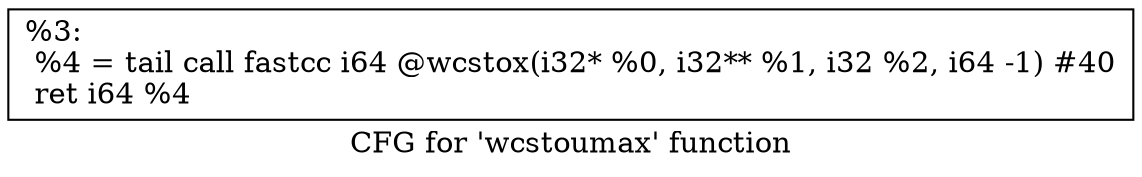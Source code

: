 digraph "CFG for 'wcstoumax' function" {
	label="CFG for 'wcstoumax' function";

	Node0x19cb7d0 [shape=record,label="{%3:\l  %4 = tail call fastcc i64 @wcstox(i32* %0, i32** %1, i32 %2, i64 -1) #40\l  ret i64 %4\l}"];
}
